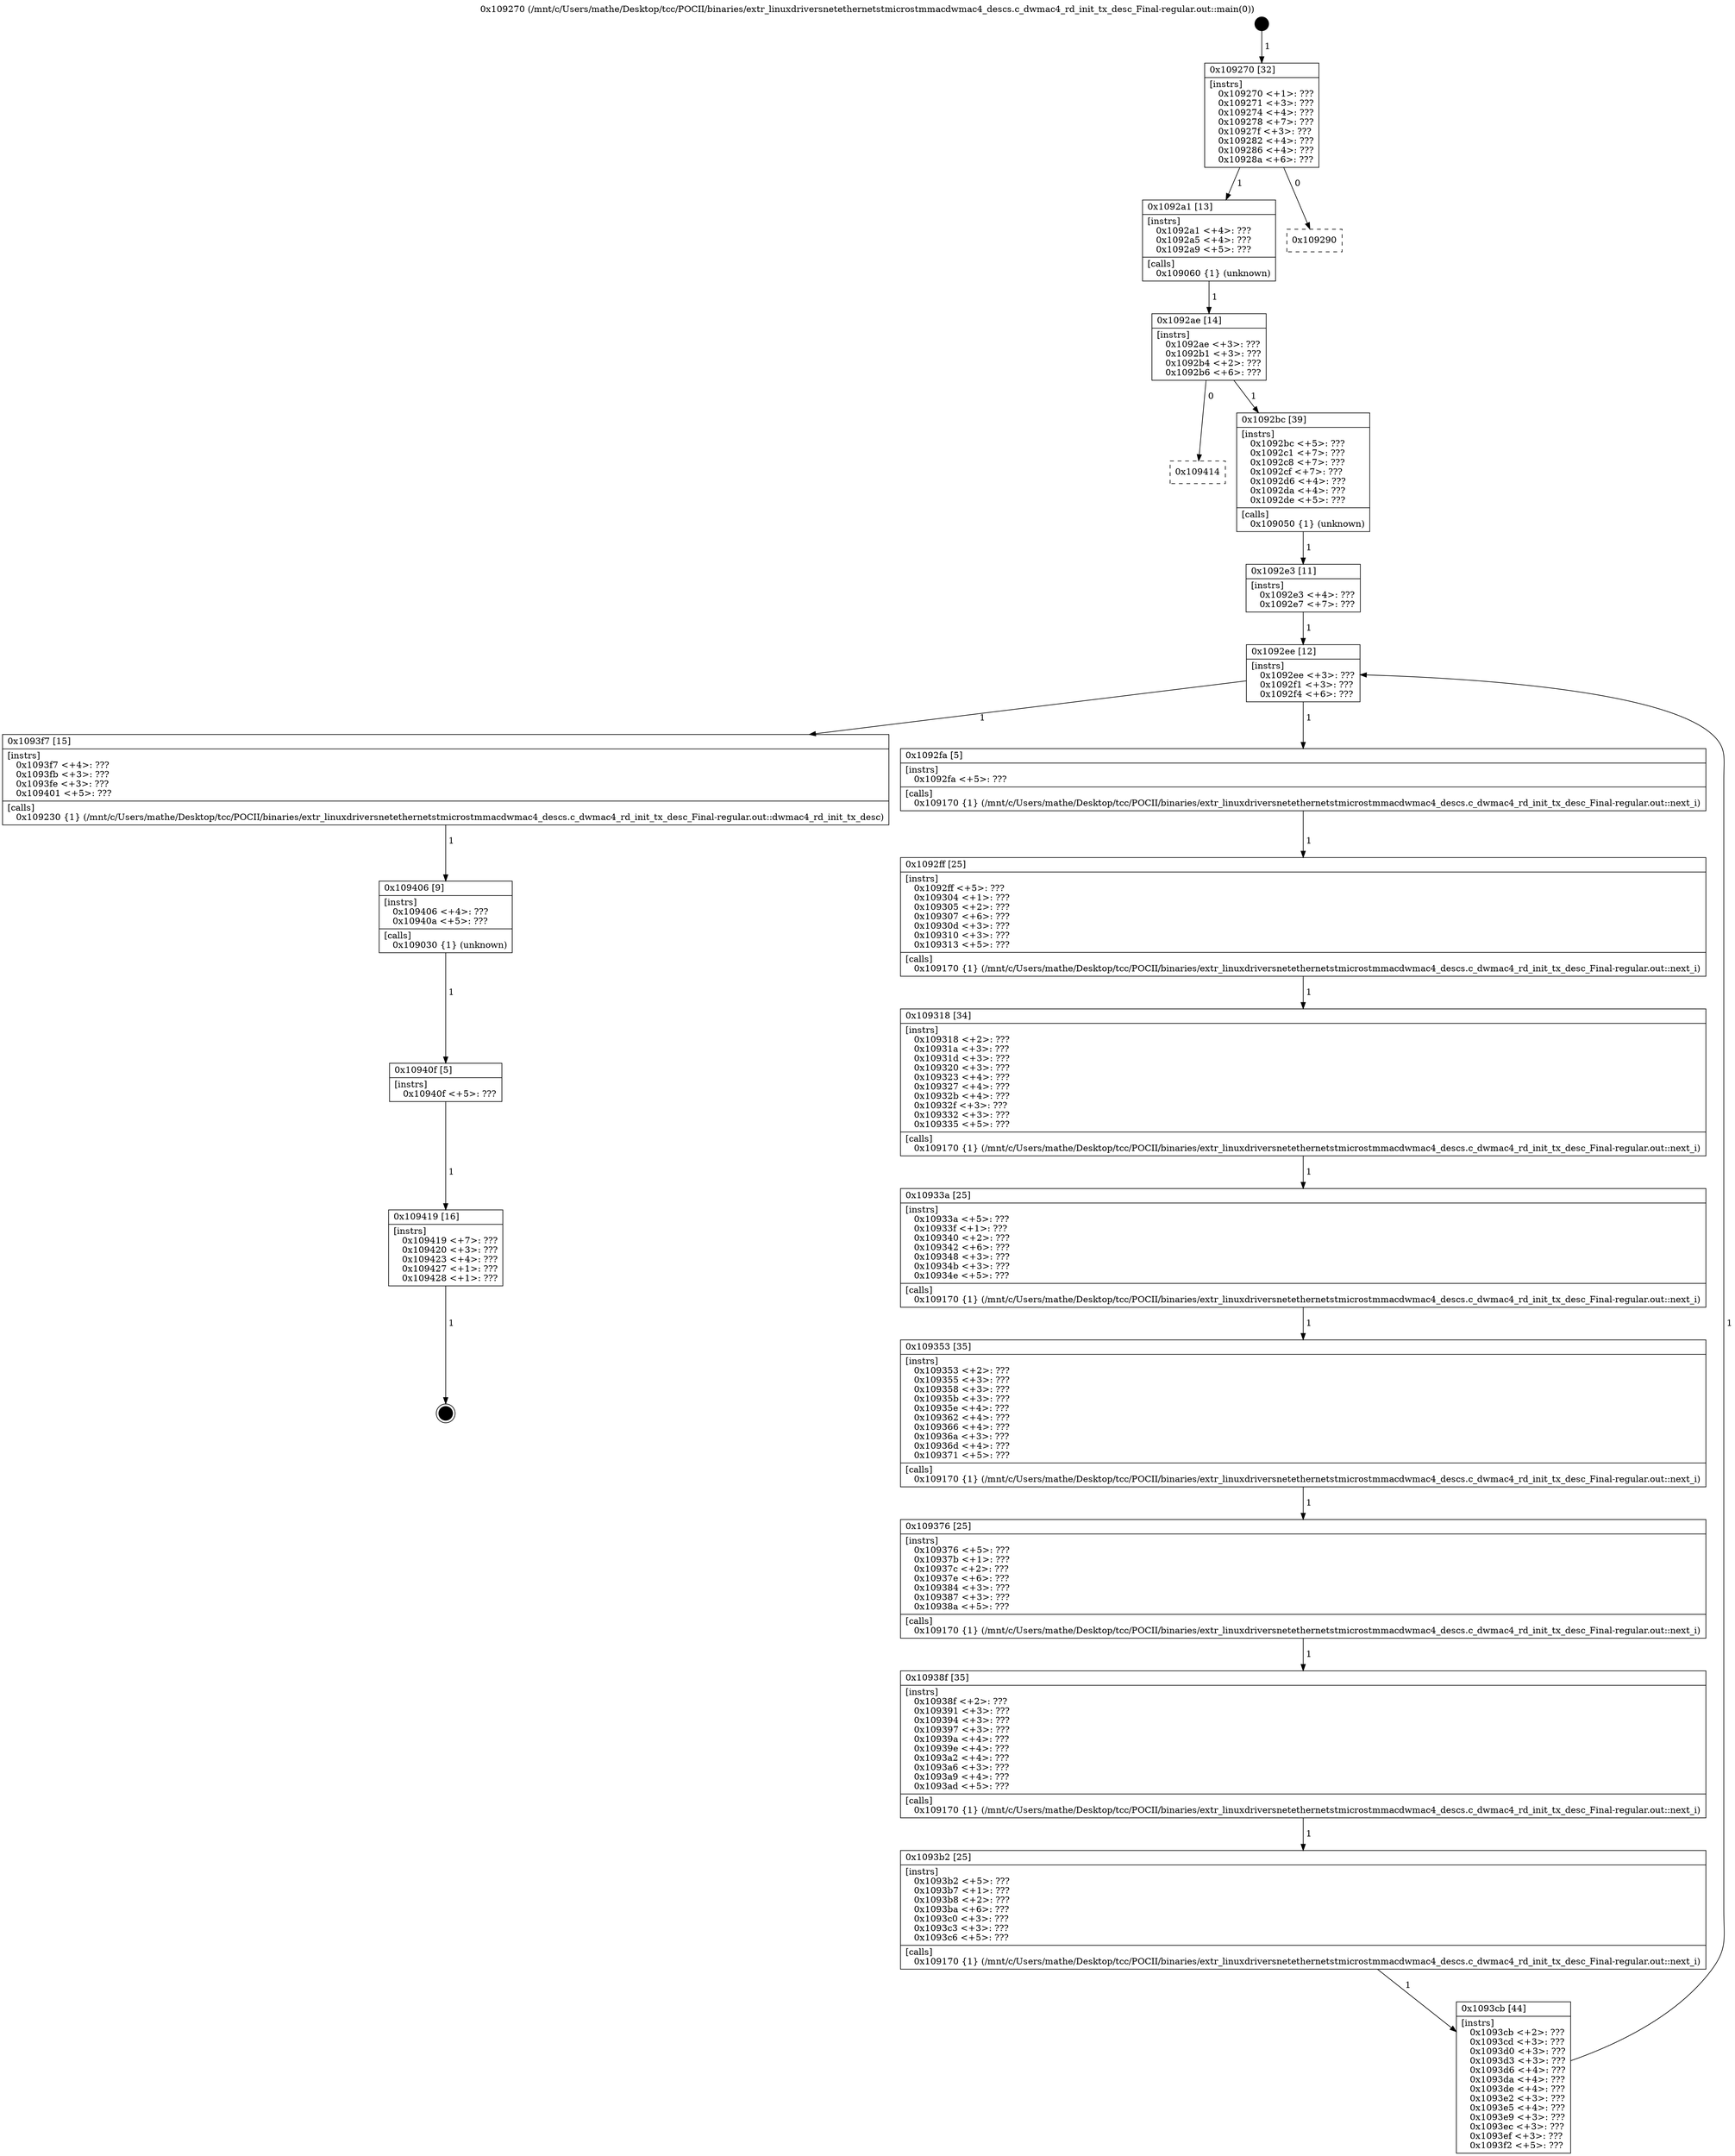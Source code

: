 digraph "0x109270" {
  label = "0x109270 (/mnt/c/Users/mathe/Desktop/tcc/POCII/binaries/extr_linuxdriversnetethernetstmicrostmmacdwmac4_descs.c_dwmac4_rd_init_tx_desc_Final-regular.out::main(0))"
  labelloc = "t"
  node[shape=record]

  Entry [label="",width=0.3,height=0.3,shape=circle,fillcolor=black,style=filled]
  "0x109270" [label="{
     0x109270 [32]\l
     | [instrs]\l
     &nbsp;&nbsp;0x109270 \<+1\>: ???\l
     &nbsp;&nbsp;0x109271 \<+3\>: ???\l
     &nbsp;&nbsp;0x109274 \<+4\>: ???\l
     &nbsp;&nbsp;0x109278 \<+7\>: ???\l
     &nbsp;&nbsp;0x10927f \<+3\>: ???\l
     &nbsp;&nbsp;0x109282 \<+4\>: ???\l
     &nbsp;&nbsp;0x109286 \<+4\>: ???\l
     &nbsp;&nbsp;0x10928a \<+6\>: ???\l
  }"]
  "0x1092a1" [label="{
     0x1092a1 [13]\l
     | [instrs]\l
     &nbsp;&nbsp;0x1092a1 \<+4\>: ???\l
     &nbsp;&nbsp;0x1092a5 \<+4\>: ???\l
     &nbsp;&nbsp;0x1092a9 \<+5\>: ???\l
     | [calls]\l
     &nbsp;&nbsp;0x109060 \{1\} (unknown)\l
  }"]
  "0x109290" [label="{
     0x109290\l
  }", style=dashed]
  "0x1092ae" [label="{
     0x1092ae [14]\l
     | [instrs]\l
     &nbsp;&nbsp;0x1092ae \<+3\>: ???\l
     &nbsp;&nbsp;0x1092b1 \<+3\>: ???\l
     &nbsp;&nbsp;0x1092b4 \<+2\>: ???\l
     &nbsp;&nbsp;0x1092b6 \<+6\>: ???\l
  }"]
  "0x109414" [label="{
     0x109414\l
  }", style=dashed]
  "0x1092bc" [label="{
     0x1092bc [39]\l
     | [instrs]\l
     &nbsp;&nbsp;0x1092bc \<+5\>: ???\l
     &nbsp;&nbsp;0x1092c1 \<+7\>: ???\l
     &nbsp;&nbsp;0x1092c8 \<+7\>: ???\l
     &nbsp;&nbsp;0x1092cf \<+7\>: ???\l
     &nbsp;&nbsp;0x1092d6 \<+4\>: ???\l
     &nbsp;&nbsp;0x1092da \<+4\>: ???\l
     &nbsp;&nbsp;0x1092de \<+5\>: ???\l
     | [calls]\l
     &nbsp;&nbsp;0x109050 \{1\} (unknown)\l
  }"]
  Exit [label="",width=0.3,height=0.3,shape=circle,fillcolor=black,style=filled,peripheries=2]
  "0x1092ee" [label="{
     0x1092ee [12]\l
     | [instrs]\l
     &nbsp;&nbsp;0x1092ee \<+3\>: ???\l
     &nbsp;&nbsp;0x1092f1 \<+3\>: ???\l
     &nbsp;&nbsp;0x1092f4 \<+6\>: ???\l
  }"]
  "0x1093f7" [label="{
     0x1093f7 [15]\l
     | [instrs]\l
     &nbsp;&nbsp;0x1093f7 \<+4\>: ???\l
     &nbsp;&nbsp;0x1093fb \<+3\>: ???\l
     &nbsp;&nbsp;0x1093fe \<+3\>: ???\l
     &nbsp;&nbsp;0x109401 \<+5\>: ???\l
     | [calls]\l
     &nbsp;&nbsp;0x109230 \{1\} (/mnt/c/Users/mathe/Desktop/tcc/POCII/binaries/extr_linuxdriversnetethernetstmicrostmmacdwmac4_descs.c_dwmac4_rd_init_tx_desc_Final-regular.out::dwmac4_rd_init_tx_desc)\l
  }"]
  "0x1092fa" [label="{
     0x1092fa [5]\l
     | [instrs]\l
     &nbsp;&nbsp;0x1092fa \<+5\>: ???\l
     | [calls]\l
     &nbsp;&nbsp;0x109170 \{1\} (/mnt/c/Users/mathe/Desktop/tcc/POCII/binaries/extr_linuxdriversnetethernetstmicrostmmacdwmac4_descs.c_dwmac4_rd_init_tx_desc_Final-regular.out::next_i)\l
  }"]
  "0x1092ff" [label="{
     0x1092ff [25]\l
     | [instrs]\l
     &nbsp;&nbsp;0x1092ff \<+5\>: ???\l
     &nbsp;&nbsp;0x109304 \<+1\>: ???\l
     &nbsp;&nbsp;0x109305 \<+2\>: ???\l
     &nbsp;&nbsp;0x109307 \<+6\>: ???\l
     &nbsp;&nbsp;0x10930d \<+3\>: ???\l
     &nbsp;&nbsp;0x109310 \<+3\>: ???\l
     &nbsp;&nbsp;0x109313 \<+5\>: ???\l
     | [calls]\l
     &nbsp;&nbsp;0x109170 \{1\} (/mnt/c/Users/mathe/Desktop/tcc/POCII/binaries/extr_linuxdriversnetethernetstmicrostmmacdwmac4_descs.c_dwmac4_rd_init_tx_desc_Final-regular.out::next_i)\l
  }"]
  "0x109318" [label="{
     0x109318 [34]\l
     | [instrs]\l
     &nbsp;&nbsp;0x109318 \<+2\>: ???\l
     &nbsp;&nbsp;0x10931a \<+3\>: ???\l
     &nbsp;&nbsp;0x10931d \<+3\>: ???\l
     &nbsp;&nbsp;0x109320 \<+3\>: ???\l
     &nbsp;&nbsp;0x109323 \<+4\>: ???\l
     &nbsp;&nbsp;0x109327 \<+4\>: ???\l
     &nbsp;&nbsp;0x10932b \<+4\>: ???\l
     &nbsp;&nbsp;0x10932f \<+3\>: ???\l
     &nbsp;&nbsp;0x109332 \<+3\>: ???\l
     &nbsp;&nbsp;0x109335 \<+5\>: ???\l
     | [calls]\l
     &nbsp;&nbsp;0x109170 \{1\} (/mnt/c/Users/mathe/Desktop/tcc/POCII/binaries/extr_linuxdriversnetethernetstmicrostmmacdwmac4_descs.c_dwmac4_rd_init_tx_desc_Final-regular.out::next_i)\l
  }"]
  "0x10933a" [label="{
     0x10933a [25]\l
     | [instrs]\l
     &nbsp;&nbsp;0x10933a \<+5\>: ???\l
     &nbsp;&nbsp;0x10933f \<+1\>: ???\l
     &nbsp;&nbsp;0x109340 \<+2\>: ???\l
     &nbsp;&nbsp;0x109342 \<+6\>: ???\l
     &nbsp;&nbsp;0x109348 \<+3\>: ???\l
     &nbsp;&nbsp;0x10934b \<+3\>: ???\l
     &nbsp;&nbsp;0x10934e \<+5\>: ???\l
     | [calls]\l
     &nbsp;&nbsp;0x109170 \{1\} (/mnt/c/Users/mathe/Desktop/tcc/POCII/binaries/extr_linuxdriversnetethernetstmicrostmmacdwmac4_descs.c_dwmac4_rd_init_tx_desc_Final-regular.out::next_i)\l
  }"]
  "0x109353" [label="{
     0x109353 [35]\l
     | [instrs]\l
     &nbsp;&nbsp;0x109353 \<+2\>: ???\l
     &nbsp;&nbsp;0x109355 \<+3\>: ???\l
     &nbsp;&nbsp;0x109358 \<+3\>: ???\l
     &nbsp;&nbsp;0x10935b \<+3\>: ???\l
     &nbsp;&nbsp;0x10935e \<+4\>: ???\l
     &nbsp;&nbsp;0x109362 \<+4\>: ???\l
     &nbsp;&nbsp;0x109366 \<+4\>: ???\l
     &nbsp;&nbsp;0x10936a \<+3\>: ???\l
     &nbsp;&nbsp;0x10936d \<+4\>: ???\l
     &nbsp;&nbsp;0x109371 \<+5\>: ???\l
     | [calls]\l
     &nbsp;&nbsp;0x109170 \{1\} (/mnt/c/Users/mathe/Desktop/tcc/POCII/binaries/extr_linuxdriversnetethernetstmicrostmmacdwmac4_descs.c_dwmac4_rd_init_tx_desc_Final-regular.out::next_i)\l
  }"]
  "0x109376" [label="{
     0x109376 [25]\l
     | [instrs]\l
     &nbsp;&nbsp;0x109376 \<+5\>: ???\l
     &nbsp;&nbsp;0x10937b \<+1\>: ???\l
     &nbsp;&nbsp;0x10937c \<+2\>: ???\l
     &nbsp;&nbsp;0x10937e \<+6\>: ???\l
     &nbsp;&nbsp;0x109384 \<+3\>: ???\l
     &nbsp;&nbsp;0x109387 \<+3\>: ???\l
     &nbsp;&nbsp;0x10938a \<+5\>: ???\l
     | [calls]\l
     &nbsp;&nbsp;0x109170 \{1\} (/mnt/c/Users/mathe/Desktop/tcc/POCII/binaries/extr_linuxdriversnetethernetstmicrostmmacdwmac4_descs.c_dwmac4_rd_init_tx_desc_Final-regular.out::next_i)\l
  }"]
  "0x10938f" [label="{
     0x10938f [35]\l
     | [instrs]\l
     &nbsp;&nbsp;0x10938f \<+2\>: ???\l
     &nbsp;&nbsp;0x109391 \<+3\>: ???\l
     &nbsp;&nbsp;0x109394 \<+3\>: ???\l
     &nbsp;&nbsp;0x109397 \<+3\>: ???\l
     &nbsp;&nbsp;0x10939a \<+4\>: ???\l
     &nbsp;&nbsp;0x10939e \<+4\>: ???\l
     &nbsp;&nbsp;0x1093a2 \<+4\>: ???\l
     &nbsp;&nbsp;0x1093a6 \<+3\>: ???\l
     &nbsp;&nbsp;0x1093a9 \<+4\>: ???\l
     &nbsp;&nbsp;0x1093ad \<+5\>: ???\l
     | [calls]\l
     &nbsp;&nbsp;0x109170 \{1\} (/mnt/c/Users/mathe/Desktop/tcc/POCII/binaries/extr_linuxdriversnetethernetstmicrostmmacdwmac4_descs.c_dwmac4_rd_init_tx_desc_Final-regular.out::next_i)\l
  }"]
  "0x1093b2" [label="{
     0x1093b2 [25]\l
     | [instrs]\l
     &nbsp;&nbsp;0x1093b2 \<+5\>: ???\l
     &nbsp;&nbsp;0x1093b7 \<+1\>: ???\l
     &nbsp;&nbsp;0x1093b8 \<+2\>: ???\l
     &nbsp;&nbsp;0x1093ba \<+6\>: ???\l
     &nbsp;&nbsp;0x1093c0 \<+3\>: ???\l
     &nbsp;&nbsp;0x1093c3 \<+3\>: ???\l
     &nbsp;&nbsp;0x1093c6 \<+5\>: ???\l
     | [calls]\l
     &nbsp;&nbsp;0x109170 \{1\} (/mnt/c/Users/mathe/Desktop/tcc/POCII/binaries/extr_linuxdriversnetethernetstmicrostmmacdwmac4_descs.c_dwmac4_rd_init_tx_desc_Final-regular.out::next_i)\l
  }"]
  "0x1093cb" [label="{
     0x1093cb [44]\l
     | [instrs]\l
     &nbsp;&nbsp;0x1093cb \<+2\>: ???\l
     &nbsp;&nbsp;0x1093cd \<+3\>: ???\l
     &nbsp;&nbsp;0x1093d0 \<+3\>: ???\l
     &nbsp;&nbsp;0x1093d3 \<+3\>: ???\l
     &nbsp;&nbsp;0x1093d6 \<+4\>: ???\l
     &nbsp;&nbsp;0x1093da \<+4\>: ???\l
     &nbsp;&nbsp;0x1093de \<+4\>: ???\l
     &nbsp;&nbsp;0x1093e2 \<+3\>: ???\l
     &nbsp;&nbsp;0x1093e5 \<+4\>: ???\l
     &nbsp;&nbsp;0x1093e9 \<+3\>: ???\l
     &nbsp;&nbsp;0x1093ec \<+3\>: ???\l
     &nbsp;&nbsp;0x1093ef \<+3\>: ???\l
     &nbsp;&nbsp;0x1093f2 \<+5\>: ???\l
  }"]
  "0x1092e3" [label="{
     0x1092e3 [11]\l
     | [instrs]\l
     &nbsp;&nbsp;0x1092e3 \<+4\>: ???\l
     &nbsp;&nbsp;0x1092e7 \<+7\>: ???\l
  }"]
  "0x109406" [label="{
     0x109406 [9]\l
     | [instrs]\l
     &nbsp;&nbsp;0x109406 \<+4\>: ???\l
     &nbsp;&nbsp;0x10940a \<+5\>: ???\l
     | [calls]\l
     &nbsp;&nbsp;0x109030 \{1\} (unknown)\l
  }"]
  "0x10940f" [label="{
     0x10940f [5]\l
     | [instrs]\l
     &nbsp;&nbsp;0x10940f \<+5\>: ???\l
  }"]
  "0x109419" [label="{
     0x109419 [16]\l
     | [instrs]\l
     &nbsp;&nbsp;0x109419 \<+7\>: ???\l
     &nbsp;&nbsp;0x109420 \<+3\>: ???\l
     &nbsp;&nbsp;0x109423 \<+4\>: ???\l
     &nbsp;&nbsp;0x109427 \<+1\>: ???\l
     &nbsp;&nbsp;0x109428 \<+1\>: ???\l
  }"]
  Entry -> "0x109270" [label=" 1"]
  "0x109270" -> "0x1092a1" [label=" 1"]
  "0x109270" -> "0x109290" [label=" 0"]
  "0x1092a1" -> "0x1092ae" [label=" 1"]
  "0x1092ae" -> "0x109414" [label=" 0"]
  "0x1092ae" -> "0x1092bc" [label=" 1"]
  "0x109419" -> Exit [label=" 1"]
  "0x1092bc" -> "0x1092e3" [label=" 1"]
  "0x1092ee" -> "0x1093f7" [label=" 1"]
  "0x1092ee" -> "0x1092fa" [label=" 1"]
  "0x1092fa" -> "0x1092ff" [label=" 1"]
  "0x1092ff" -> "0x109318" [label=" 1"]
  "0x109318" -> "0x10933a" [label=" 1"]
  "0x10933a" -> "0x109353" [label=" 1"]
  "0x109353" -> "0x109376" [label=" 1"]
  "0x109376" -> "0x10938f" [label=" 1"]
  "0x10938f" -> "0x1093b2" [label=" 1"]
  "0x1093b2" -> "0x1093cb" [label=" 1"]
  "0x1092e3" -> "0x1092ee" [label=" 1"]
  "0x1093cb" -> "0x1092ee" [label=" 1"]
  "0x1093f7" -> "0x109406" [label=" 1"]
  "0x109406" -> "0x10940f" [label=" 1"]
  "0x10940f" -> "0x109419" [label=" 1"]
}
